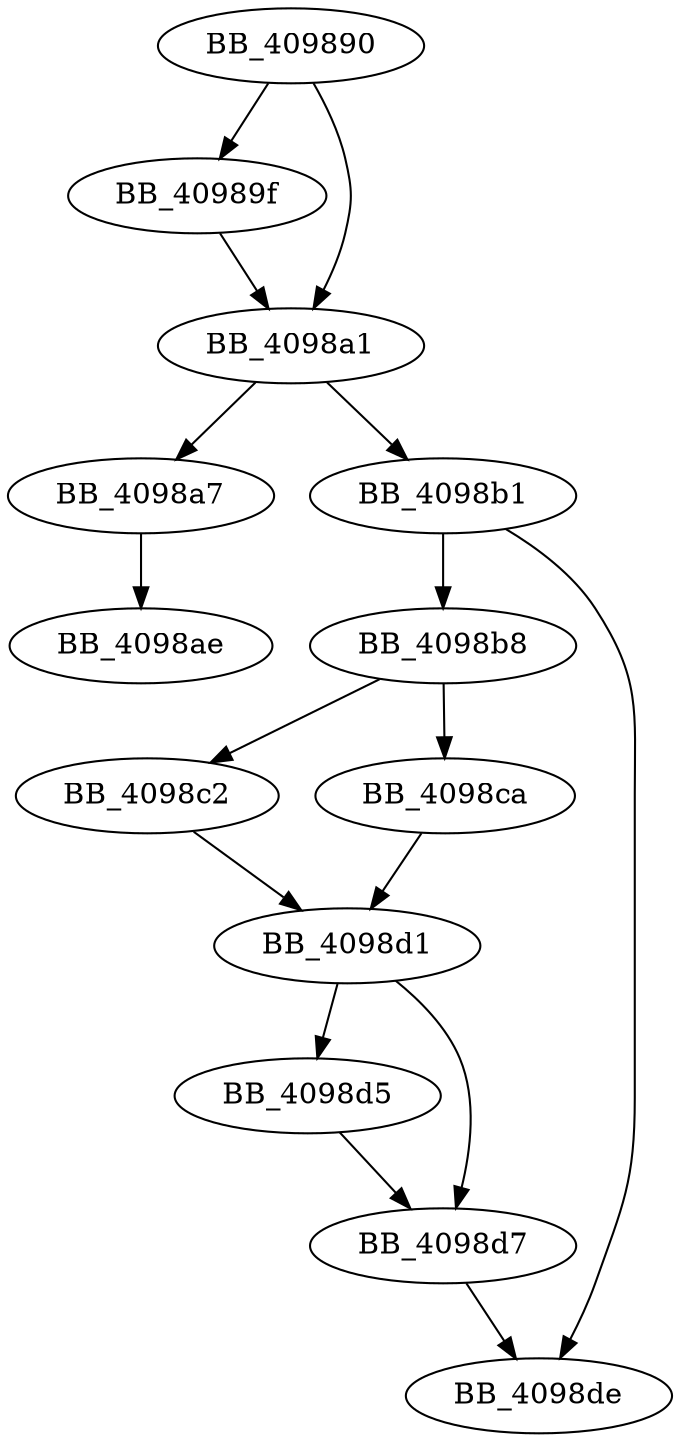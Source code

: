 DiGraph sub_409890{
BB_409890->BB_40989f
BB_409890->BB_4098a1
BB_40989f->BB_4098a1
BB_4098a1->BB_4098a7
BB_4098a1->BB_4098b1
BB_4098a7->BB_4098ae
BB_4098b1->BB_4098b8
BB_4098b1->BB_4098de
BB_4098b8->BB_4098c2
BB_4098b8->BB_4098ca
BB_4098c2->BB_4098d1
BB_4098ca->BB_4098d1
BB_4098d1->BB_4098d5
BB_4098d1->BB_4098d7
BB_4098d5->BB_4098d7
BB_4098d7->BB_4098de
}
